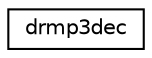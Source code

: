 digraph "Graphical Class Hierarchy"
{
 // LATEX_PDF_SIZE
  edge [fontname="Helvetica",fontsize="10",labelfontname="Helvetica",labelfontsize="10"];
  node [fontname="Helvetica",fontsize="10",shape=record];
  rankdir="LR";
  Node0 [label="drmp3dec",height=0.2,width=0.4,color="black", fillcolor="white", style="filled",URL="$structdrmp3dec.html",tooltip=" "];
}
